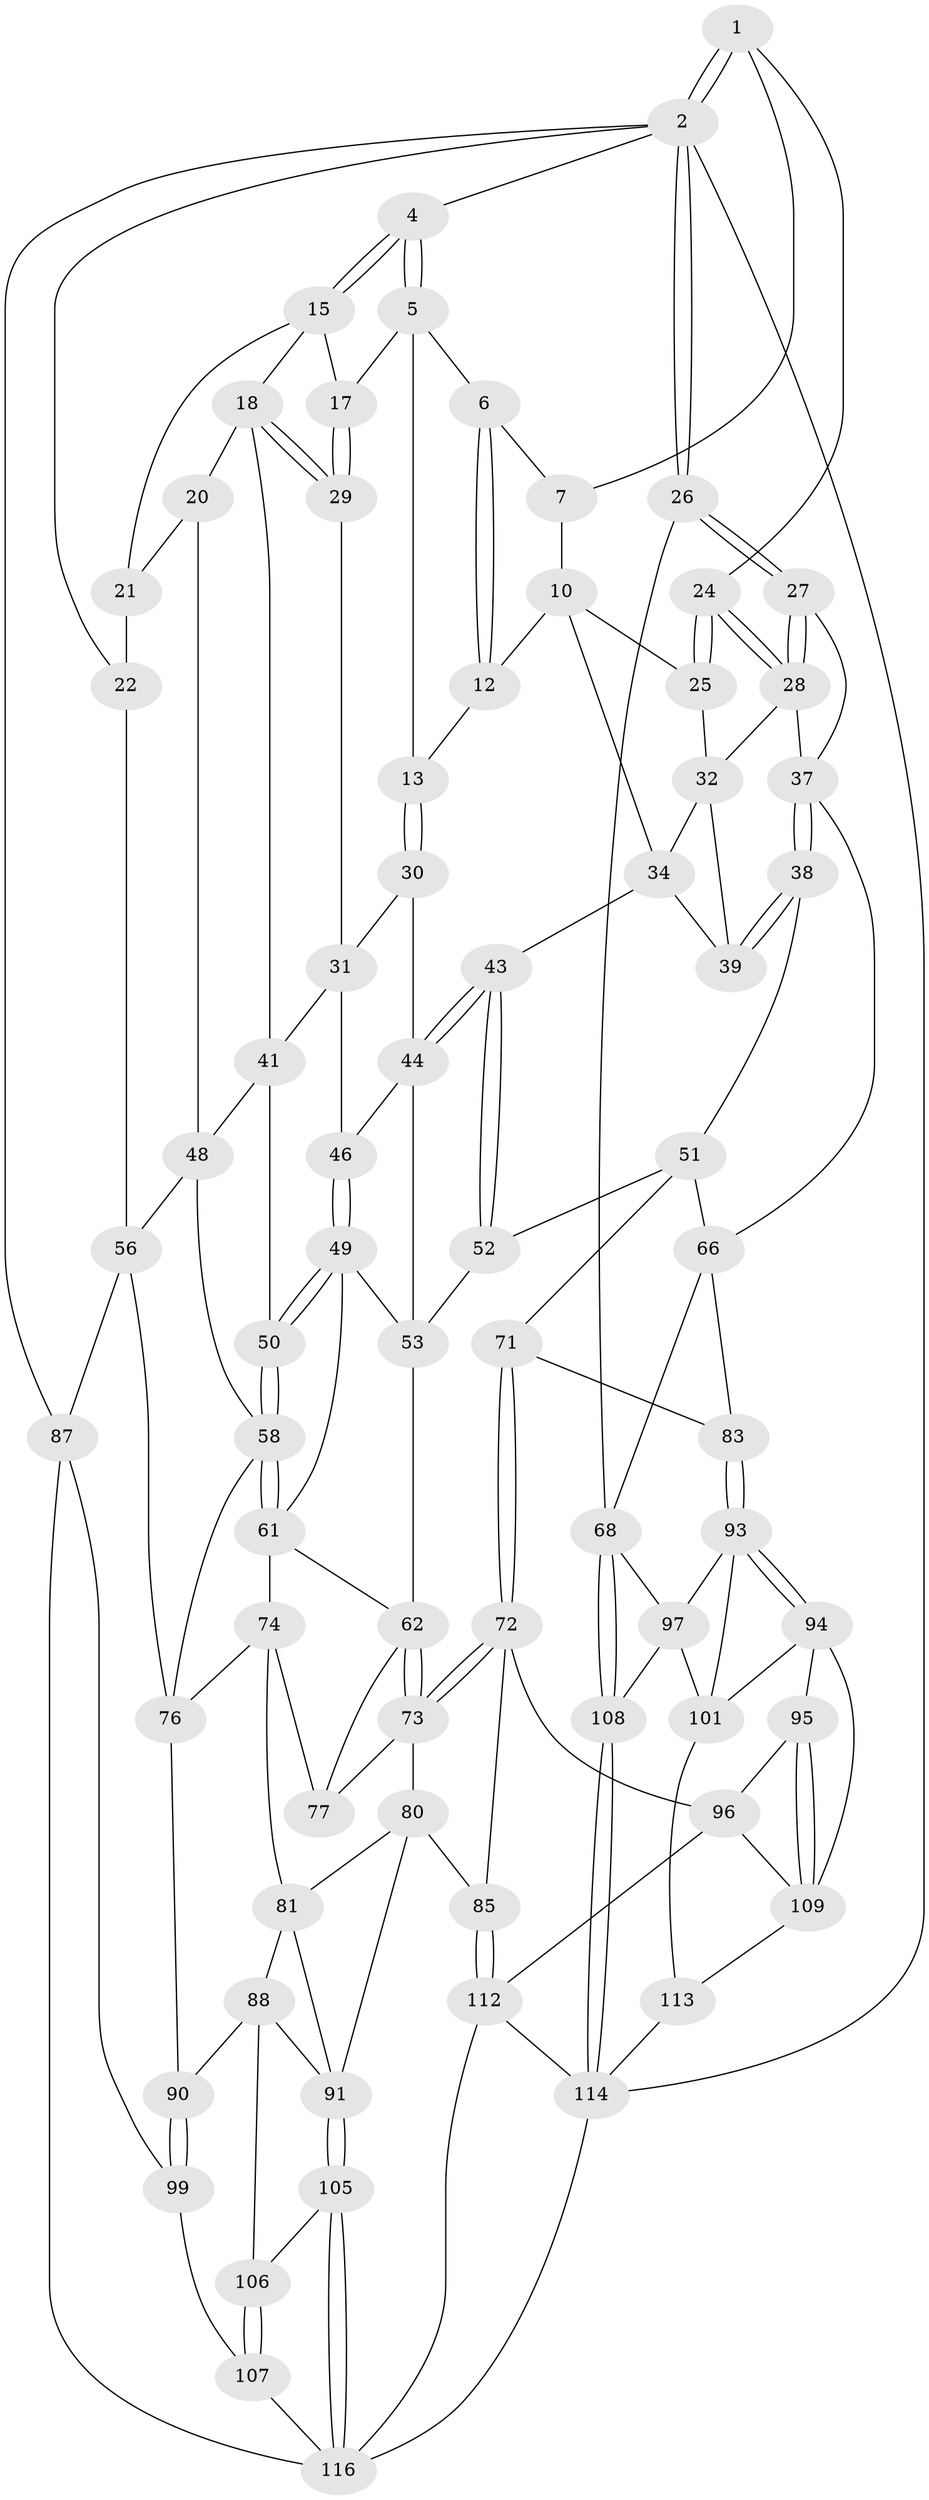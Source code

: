 // Generated by graph-tools (version 1.1) at 2025/52/02/27/25 19:52:40]
// undirected, 74 vertices, 166 edges
graph export_dot {
graph [start="1"]
  node [color=gray90,style=filled];
  1 [pos="+1+0",super="+8"];
  2 [pos="+1+0",super="+3"];
  4 [pos="+0+0"];
  5 [pos="+0.37840109863498234+0",super="+14"];
  6 [pos="+0.38492591806034737+0"];
  7 [pos="+0.7110551924336088+0",super="+9"];
  10 [pos="+0.7014674874343544+0.06685472576416208",super="+11"];
  12 [pos="+0.5368743405670138+0.15186997373768407"];
  13 [pos="+0.46492934661348034+0.16747167600402801"];
  15 [pos="+0.15657357141166744+0.07675450721006191",super="+16"];
  17 [pos="+0.29319922053875686+0.03663457173190145"];
  18 [pos="+0.20207884719445232+0.21593972156995717",super="+19"];
  20 [pos="+0.10741565841494137+0.17535055140867178",super="+35"];
  21 [pos="+0.14300279908731092+0.08880902854199714",super="+23"];
  22 [pos="+0+0.09688619204247155"];
  24 [pos="+0.9456682133757374+0.1381828678540406"];
  25 [pos="+0.7230197632015203+0.09314542841890651"];
  26 [pos="+1+0.24555430943197737"];
  27 [pos="+1+0.25026770164287626"];
  28 [pos="+1+0.2495526621156113",super="+36"];
  29 [pos="+0.30185449133347597+0.12336095608420689"];
  30 [pos="+0.3989396885967386+0.20853139114510827"];
  31 [pos="+0.3449594337866368+0.17008063212237434",super="+40"];
  32 [pos="+0.734464067015479+0.13460164672730304",super="+33"];
  34 [pos="+0.5836150325709686+0.27251598907717284",super="+42"];
  37 [pos="+0.8775456255120199+0.3438474512176101",super="+65"];
  38 [pos="+0.7674006556949484+0.3402626347616586"];
  39 [pos="+0.7220927245019576+0.25469363185710586"];
  41 [pos="+0.19803116703785634+0.27438739963700187",super="+47"];
  43 [pos="+0.5765536150878201+0.328650220670475"];
  44 [pos="+0.533559664425358+0.32657102050838427",super="+45"];
  46 [pos="+0.3665324364816109+0.30624507782058513"];
  48 [pos="+0.11939396017786633+0.3237403318747255",super="+55"];
  49 [pos="+0.3657853717089973+0.31348347388765496",super="+54"];
  50 [pos="+0.27611584724010746+0.41572164864252853"];
  51 [pos="+0.654367052224159+0.38542109942680886",super="+67"];
  52 [pos="+0.6075025063012153+0.38072159132836586"];
  53 [pos="+0.427986535936007+0.3923868516307337",super="+60"];
  56 [pos="+0+0.5165802124799838",super="+57"];
  58 [pos="+0.2732182632867744+0.4529668032948166",super="+59"];
  61 [pos="+0.38195316525704237+0.4673107952202365",super="+64"];
  62 [pos="+0.5508731873472902+0.48836725323306057",super="+63"];
  66 [pos="+0.8597334481389266+0.4807282450772604",super="+70"];
  68 [pos="+1+0.6558684933657788",super="+69"];
  71 [pos="+0.7300721077642494+0.6140255784577704"];
  72 [pos="+0.6375217827645656+0.6342285449618412",super="+84"];
  73 [pos="+0.564505544687035+0.5751778378521089",super="+78"];
  74 [pos="+0.356732639368169+0.5913780582605743",super="+75"];
  76 [pos="+0.22566528937703123+0.574147231753524",super="+79"];
  77 [pos="+0.42604664227604266+0.5895382850374231"];
  80 [pos="+0.44301310970072344+0.6886074215382941",super="+86"];
  81 [pos="+0.4387725888003369+0.6882725281603631",super="+82"];
  83 [pos="+0.7742529627837058+0.6556702549476178"];
  85 [pos="+0.4934754595957384+0.8265967576361355"];
  87 [pos="+0+0.8521741974448485"];
  88 [pos="+0.2745927740749505+0.7141870098830115",super="+89"];
  90 [pos="+0.0857487704622605+0.7025118463104482"];
  91 [pos="+0.3824207173241919+0.8450280597029306",super="+92"];
  93 [pos="+0.7852574751908018+0.6841077398549985",super="+98"];
  94 [pos="+0.7834030604088381+0.7824073974150554",super="+102"];
  95 [pos="+0.6847937258240753+0.8041654021057161"];
  96 [pos="+0.611624391171752+0.7916019771082482",super="+111"];
  97 [pos="+0.9922240536565374+0.7128966450576953",super="+103"];
  99 [pos="+0.05804310649372458+0.8020761924101265",super="+100"];
  101 [pos="+0.831781445890051+0.8315257157879566",super="+104"];
  105 [pos="+0.3610384624854452+0.8709251948449435"];
  106 [pos="+0.18061240134030718+0.8667530302464523"];
  107 [pos="+0.16228546105860595+0.8830957402114449",super="+118"];
  108 [pos="+1+0.9407092456085664"];
  109 [pos="+0.7404625998584564+0.8923018974229834",super="+110"];
  112 [pos="+0.5418497914677274+1",super="+115"];
  113 [pos="+0.8091616778496766+1"];
  114 [pos="+1+1",super="+119"];
  116 [pos="+0.2941140355716997+1",super="+117"];
  1 -- 2;
  1 -- 2;
  1 -- 24;
  1 -- 7;
  2 -- 26;
  2 -- 26;
  2 -- 114;
  2 -- 4;
  2 -- 22;
  2 -- 87;
  4 -- 5;
  4 -- 5;
  4 -- 15;
  4 -- 15;
  5 -- 6;
  5 -- 17;
  5 -- 13;
  6 -- 7;
  6 -- 12;
  6 -- 12;
  7 -- 10;
  10 -- 25;
  10 -- 34;
  10 -- 12;
  12 -- 13;
  13 -- 30;
  13 -- 30;
  15 -- 21;
  15 -- 17;
  15 -- 18;
  17 -- 29;
  17 -- 29;
  18 -- 29;
  18 -- 29;
  18 -- 41;
  18 -- 20;
  20 -- 21 [weight=2];
  20 -- 48;
  21 -- 22;
  22 -- 56;
  24 -- 25;
  24 -- 25;
  24 -- 28;
  24 -- 28;
  25 -- 32;
  26 -- 27;
  26 -- 27;
  26 -- 68;
  27 -- 28;
  27 -- 28;
  27 -- 37;
  28 -- 32;
  28 -- 37;
  29 -- 31;
  30 -- 31;
  30 -- 44;
  31 -- 41;
  31 -- 46;
  32 -- 34;
  32 -- 39;
  34 -- 43;
  34 -- 39;
  37 -- 38;
  37 -- 38;
  37 -- 66;
  38 -- 39;
  38 -- 39;
  38 -- 51;
  41 -- 48;
  41 -- 50;
  43 -- 44;
  43 -- 44;
  43 -- 52;
  43 -- 52;
  44 -- 53;
  44 -- 46;
  46 -- 49;
  46 -- 49;
  48 -- 56;
  48 -- 58;
  49 -- 50;
  49 -- 50;
  49 -- 61;
  49 -- 53;
  50 -- 58;
  50 -- 58;
  51 -- 52;
  51 -- 66;
  51 -- 71;
  52 -- 53;
  53 -- 62;
  56 -- 87;
  56 -- 76;
  58 -- 61;
  58 -- 61;
  58 -- 76;
  61 -- 74;
  61 -- 62;
  62 -- 73;
  62 -- 73;
  62 -- 77;
  66 -- 83;
  66 -- 68;
  68 -- 108;
  68 -- 108;
  68 -- 97;
  71 -- 72;
  71 -- 72;
  71 -- 83;
  72 -- 73;
  72 -- 73;
  72 -- 96;
  72 -- 85;
  73 -- 80;
  73 -- 77;
  74 -- 77;
  74 -- 76;
  74 -- 81;
  76 -- 90;
  80 -- 81;
  80 -- 91;
  80 -- 85;
  81 -- 88;
  81 -- 91;
  83 -- 93;
  83 -- 93;
  85 -- 112;
  85 -- 112;
  87 -- 116;
  87 -- 99;
  88 -- 90;
  88 -- 106;
  88 -- 91;
  90 -- 99;
  90 -- 99;
  91 -- 105;
  91 -- 105;
  93 -- 94;
  93 -- 94;
  93 -- 97;
  93 -- 101;
  94 -- 95;
  94 -- 109;
  94 -- 101;
  95 -- 96;
  95 -- 109;
  95 -- 109;
  96 -- 112;
  96 -- 109;
  97 -- 108;
  97 -- 101;
  99 -- 107 [weight=2];
  101 -- 113;
  105 -- 106;
  105 -- 116;
  105 -- 116;
  106 -- 107;
  106 -- 107;
  107 -- 116;
  108 -- 114;
  108 -- 114;
  109 -- 113;
  112 -- 116;
  112 -- 114;
  113 -- 114;
  114 -- 116;
}
